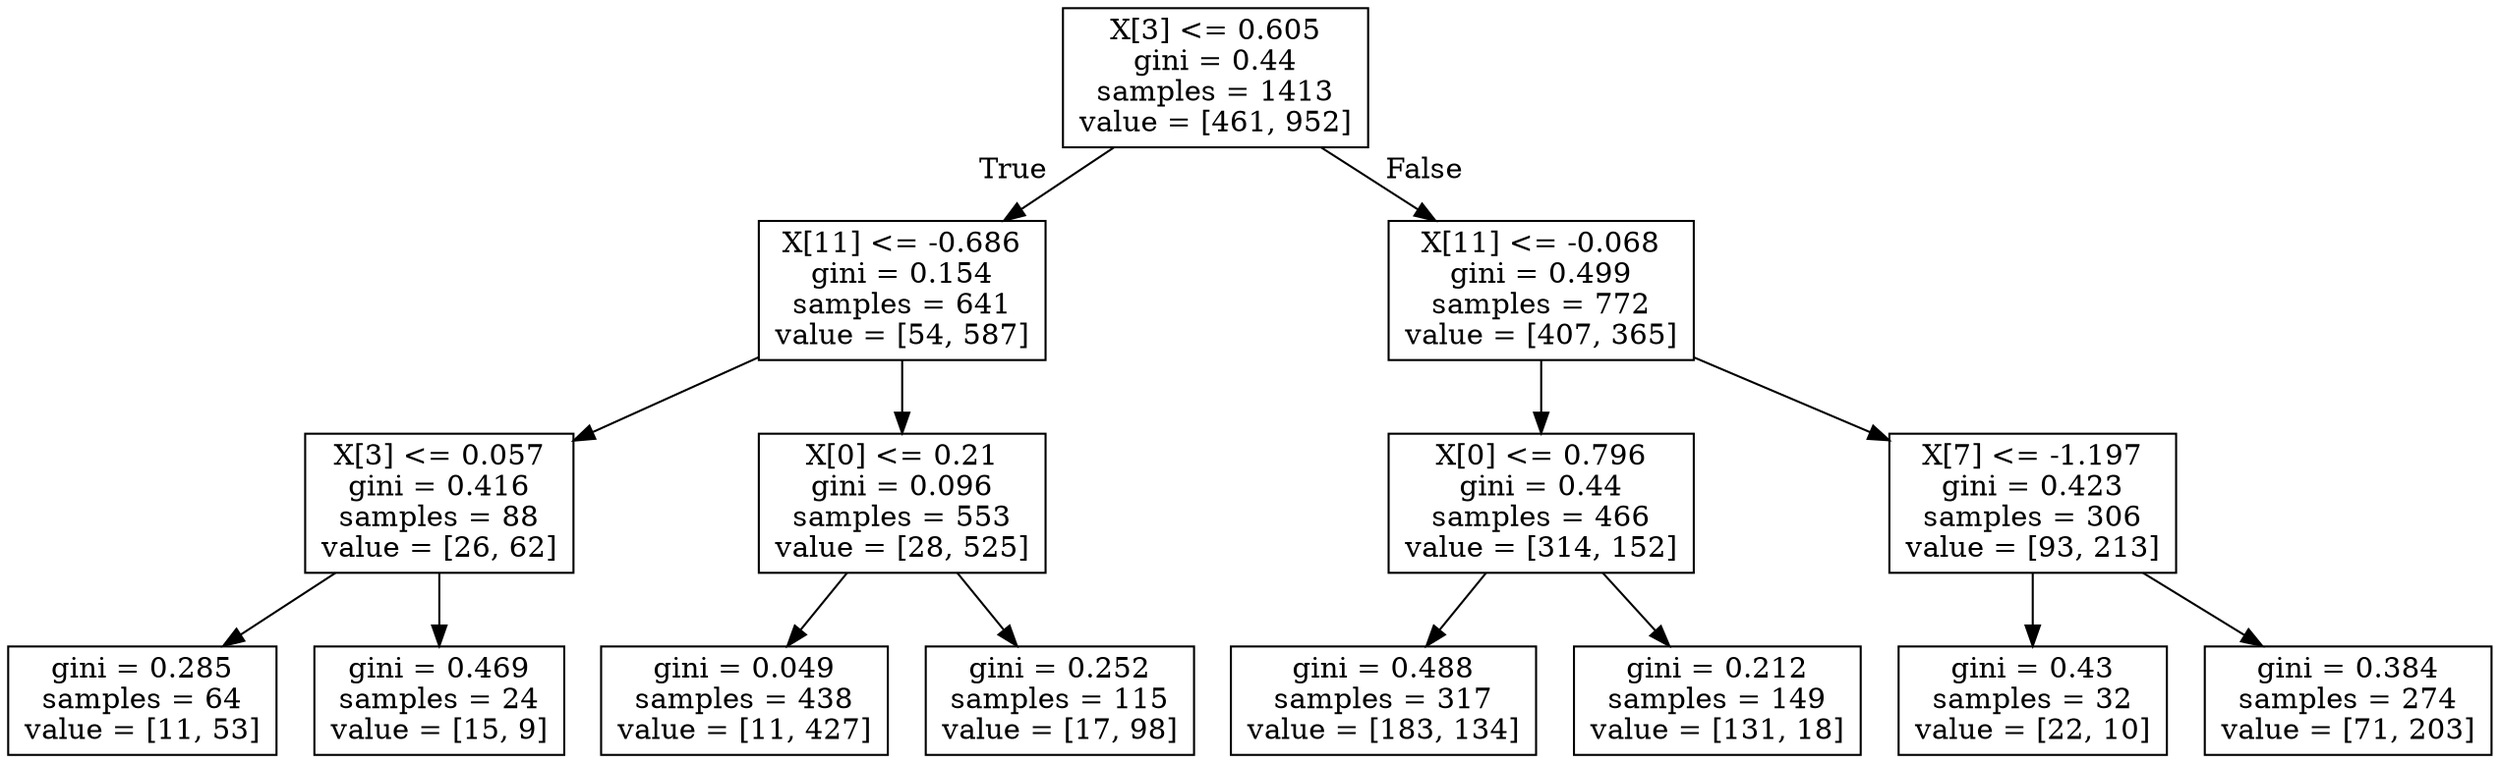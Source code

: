 digraph Tree {
node [shape=box] ;
0 [label="X[3] <= 0.605\ngini = 0.44\nsamples = 1413\nvalue = [461, 952]"] ;
1 [label="X[11] <= -0.686\ngini = 0.154\nsamples = 641\nvalue = [54, 587]"] ;
0 -> 1 [labeldistance=2.5, labelangle=45, headlabel="True"] ;
2 [label="X[3] <= 0.057\ngini = 0.416\nsamples = 88\nvalue = [26, 62]"] ;
1 -> 2 ;
3 [label="gini = 0.285\nsamples = 64\nvalue = [11, 53]"] ;
2 -> 3 ;
4 [label="gini = 0.469\nsamples = 24\nvalue = [15, 9]"] ;
2 -> 4 ;
5 [label="X[0] <= 0.21\ngini = 0.096\nsamples = 553\nvalue = [28, 525]"] ;
1 -> 5 ;
6 [label="gini = 0.049\nsamples = 438\nvalue = [11, 427]"] ;
5 -> 6 ;
7 [label="gini = 0.252\nsamples = 115\nvalue = [17, 98]"] ;
5 -> 7 ;
8 [label="X[11] <= -0.068\ngini = 0.499\nsamples = 772\nvalue = [407, 365]"] ;
0 -> 8 [labeldistance=2.5, labelangle=-45, headlabel="False"] ;
9 [label="X[0] <= 0.796\ngini = 0.44\nsamples = 466\nvalue = [314, 152]"] ;
8 -> 9 ;
10 [label="gini = 0.488\nsamples = 317\nvalue = [183, 134]"] ;
9 -> 10 ;
11 [label="gini = 0.212\nsamples = 149\nvalue = [131, 18]"] ;
9 -> 11 ;
12 [label="X[7] <= -1.197\ngini = 0.423\nsamples = 306\nvalue = [93, 213]"] ;
8 -> 12 ;
13 [label="gini = 0.43\nsamples = 32\nvalue = [22, 10]"] ;
12 -> 13 ;
14 [label="gini = 0.384\nsamples = 274\nvalue = [71, 203]"] ;
12 -> 14 ;
}
